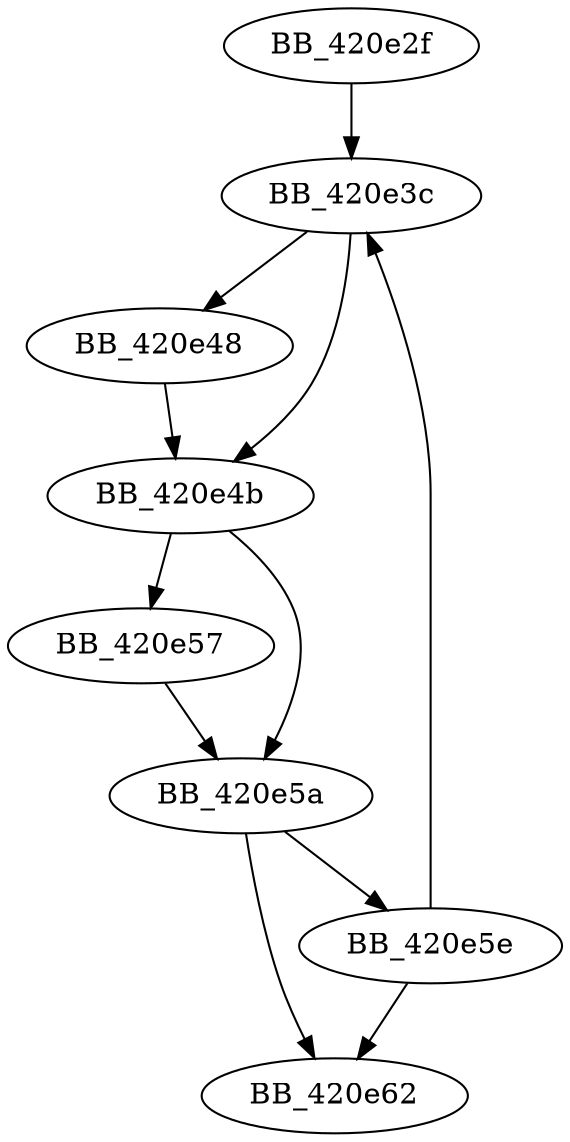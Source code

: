 DiGraph ___ascii_stricmp{
BB_420e2f->BB_420e3c
BB_420e3c->BB_420e48
BB_420e3c->BB_420e4b
BB_420e48->BB_420e4b
BB_420e4b->BB_420e57
BB_420e4b->BB_420e5a
BB_420e57->BB_420e5a
BB_420e5a->BB_420e5e
BB_420e5a->BB_420e62
BB_420e5e->BB_420e3c
BB_420e5e->BB_420e62
}
